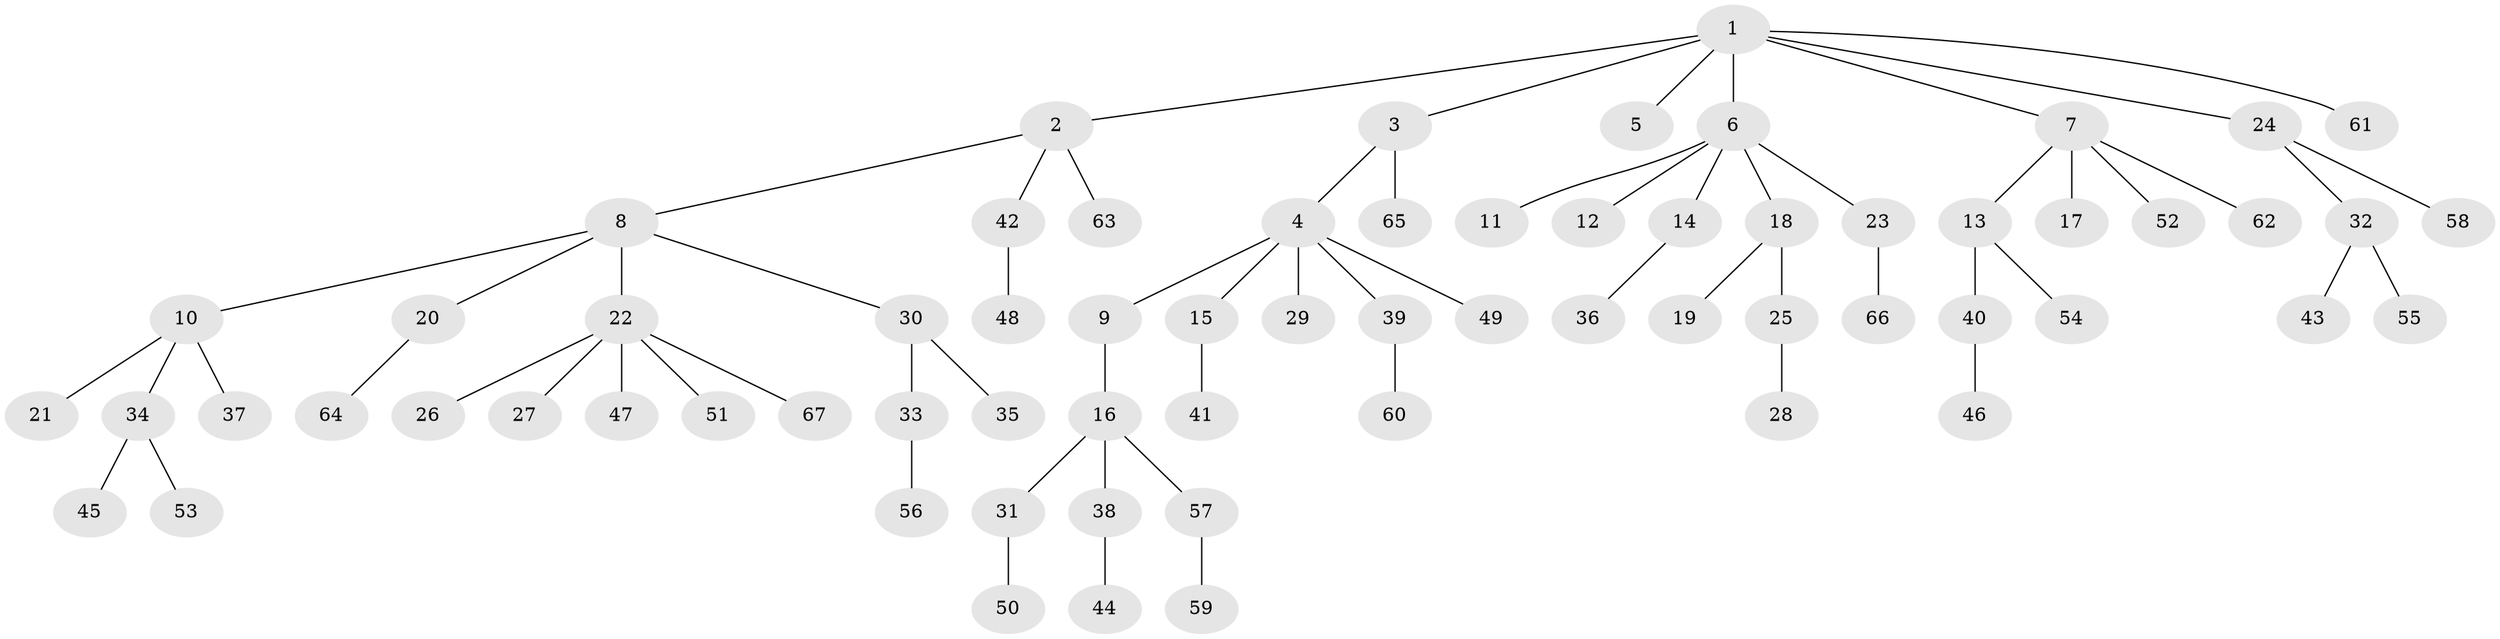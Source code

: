 // Generated by graph-tools (version 1.1) at 2025/26/03/09/25 03:26:29]
// undirected, 67 vertices, 66 edges
graph export_dot {
graph [start="1"]
  node [color=gray90,style=filled];
  1;
  2;
  3;
  4;
  5;
  6;
  7;
  8;
  9;
  10;
  11;
  12;
  13;
  14;
  15;
  16;
  17;
  18;
  19;
  20;
  21;
  22;
  23;
  24;
  25;
  26;
  27;
  28;
  29;
  30;
  31;
  32;
  33;
  34;
  35;
  36;
  37;
  38;
  39;
  40;
  41;
  42;
  43;
  44;
  45;
  46;
  47;
  48;
  49;
  50;
  51;
  52;
  53;
  54;
  55;
  56;
  57;
  58;
  59;
  60;
  61;
  62;
  63;
  64;
  65;
  66;
  67;
  1 -- 2;
  1 -- 3;
  1 -- 5;
  1 -- 6;
  1 -- 7;
  1 -- 24;
  1 -- 61;
  2 -- 8;
  2 -- 42;
  2 -- 63;
  3 -- 4;
  3 -- 65;
  4 -- 9;
  4 -- 15;
  4 -- 29;
  4 -- 39;
  4 -- 49;
  6 -- 11;
  6 -- 12;
  6 -- 14;
  6 -- 18;
  6 -- 23;
  7 -- 13;
  7 -- 17;
  7 -- 52;
  7 -- 62;
  8 -- 10;
  8 -- 20;
  8 -- 22;
  8 -- 30;
  9 -- 16;
  10 -- 21;
  10 -- 34;
  10 -- 37;
  13 -- 40;
  13 -- 54;
  14 -- 36;
  15 -- 41;
  16 -- 31;
  16 -- 38;
  16 -- 57;
  18 -- 19;
  18 -- 25;
  20 -- 64;
  22 -- 26;
  22 -- 27;
  22 -- 47;
  22 -- 51;
  22 -- 67;
  23 -- 66;
  24 -- 32;
  24 -- 58;
  25 -- 28;
  30 -- 33;
  30 -- 35;
  31 -- 50;
  32 -- 43;
  32 -- 55;
  33 -- 56;
  34 -- 45;
  34 -- 53;
  38 -- 44;
  39 -- 60;
  40 -- 46;
  42 -- 48;
  57 -- 59;
}
